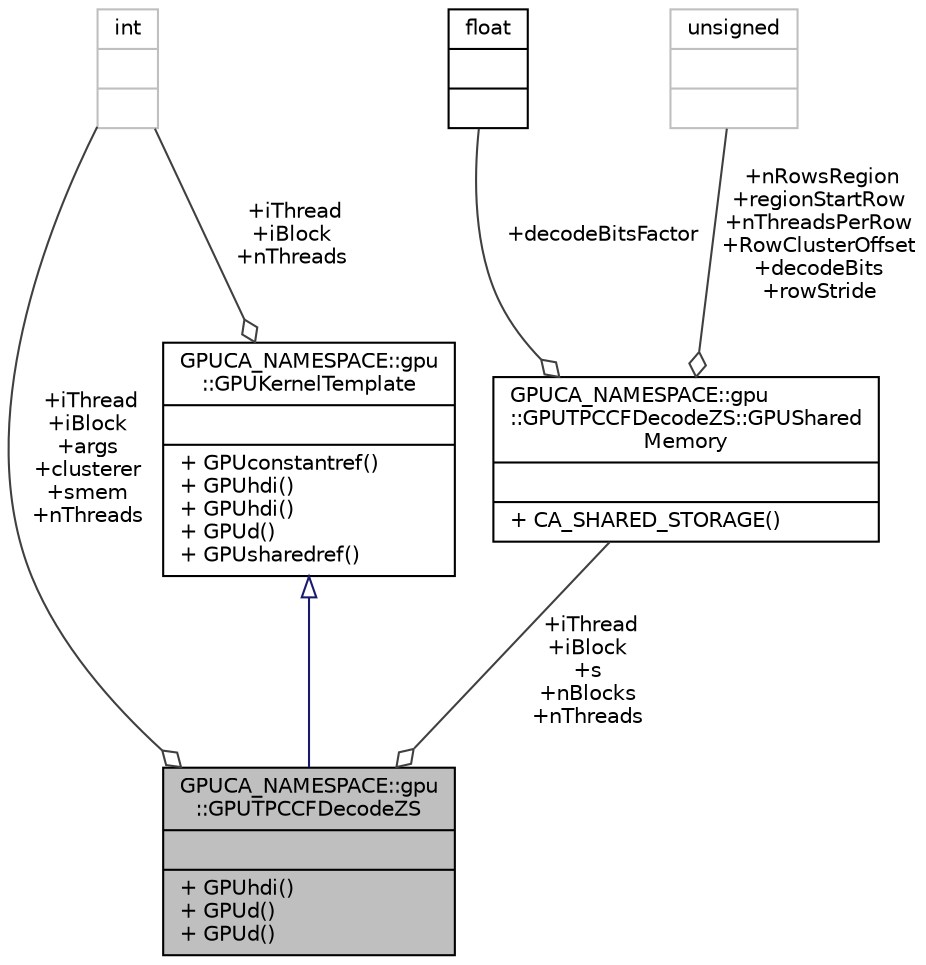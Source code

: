 digraph "GPUCA_NAMESPACE::gpu::GPUTPCCFDecodeZS"
{
 // INTERACTIVE_SVG=YES
  bgcolor="transparent";
  edge [fontname="Helvetica",fontsize="10",labelfontname="Helvetica",labelfontsize="10"];
  node [fontname="Helvetica",fontsize="10",shape=record];
  Node2 [label="{GPUCA_NAMESPACE::gpu\l::GPUTPCCFDecodeZS\n||+ GPUhdi()\l+ GPUd()\l+ GPUd()\l}",height=0.2,width=0.4,color="black", fillcolor="grey75", style="filled", fontcolor="black"];
  Node3 -> Node2 [dir="back",color="midnightblue",fontsize="10",style="solid",arrowtail="onormal",fontname="Helvetica"];
  Node3 [label="{GPUCA_NAMESPACE::gpu\l::GPUKernelTemplate\n||+ GPUconstantref()\l+ GPUhdi()\l+ GPUhdi()\l+ GPUd()\l+ GPUsharedref()\l}",height=0.2,width=0.4,color="black",URL="$d3/d60/classGPUCA__NAMESPACE_1_1gpu_1_1GPUKernelTemplate.html"];
  Node4 -> Node3 [color="grey25",fontsize="10",style="solid",label=" +iThread\n+iBlock\n+nThreads" ,arrowhead="odiamond",fontname="Helvetica"];
  Node4 [label="{int\n||}",height=0.2,width=0.4,color="grey75"];
  Node5 -> Node2 [color="grey25",fontsize="10",style="solid",label=" +iThread\n+iBlock\n+s\n+nBlocks\n+nThreads" ,arrowhead="odiamond",fontname="Helvetica"];
  Node5 [label="{GPUCA_NAMESPACE::gpu\l::GPUTPCCFDecodeZS::GPUShared\lMemory\n||+ CA_SHARED_STORAGE()\l}",height=0.2,width=0.4,color="black",URL="$db/d0d/structGPUCA__NAMESPACE_1_1gpu_1_1GPUTPCCFDecodeZS_1_1GPUSharedMemory.html"];
  Node6 -> Node5 [color="grey25",fontsize="10",style="solid",label=" +decodeBitsFactor" ,arrowhead="odiamond",fontname="Helvetica"];
  Node6 [label="{float\n||}",height=0.2,width=0.4,color="black",URL="$d4/dc3/classfloat.html"];
  Node7 -> Node5 [color="grey25",fontsize="10",style="solid",label=" +nRowsRegion\n+regionStartRow\n+nThreadsPerRow\n+RowClusterOffset\n+decodeBits\n+rowStride" ,arrowhead="odiamond",fontname="Helvetica"];
  Node7 [label="{unsigned\n||}",height=0.2,width=0.4,color="grey75"];
  Node4 -> Node2 [color="grey25",fontsize="10",style="solid",label=" +iThread\n+iBlock\n+args\n+clusterer\n+smem\n+nThreads" ,arrowhead="odiamond",fontname="Helvetica"];
}
